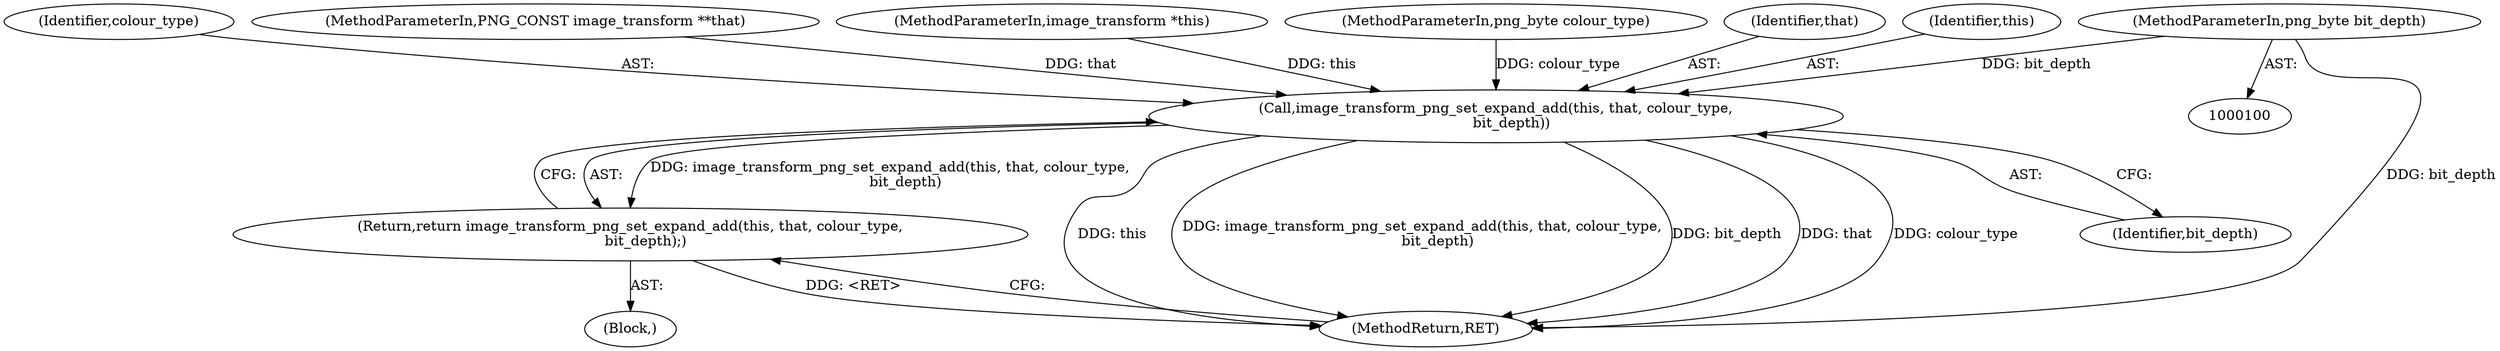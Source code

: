 digraph "1_Android_9d4853418ab2f754c2b63e091c29c5529b8b86ca_64@del" {
"1000104" [label="(MethodParameterIn,png_byte bit_depth)"];
"1000107" [label="(Call,image_transform_png_set_expand_add(this, that, colour_type,\n       bit_depth))"];
"1000106" [label="(Return,return image_transform_png_set_expand_add(this, that, colour_type,\n       bit_depth);)"];
"1000112" [label="(MethodReturn,RET)"];
"1000110" [label="(Identifier,colour_type)"];
"1000106" [label="(Return,return image_transform_png_set_expand_add(this, that, colour_type,\n       bit_depth);)"];
"1000107" [label="(Call,image_transform_png_set_expand_add(this, that, colour_type,\n       bit_depth))"];
"1000104" [label="(MethodParameterIn,png_byte bit_depth)"];
"1000105" [label="(Block,)"];
"1000102" [label="(MethodParameterIn,PNG_CONST image_transform **that)"];
"1000111" [label="(Identifier,bit_depth)"];
"1000101" [label="(MethodParameterIn,image_transform *this)"];
"1000103" [label="(MethodParameterIn,png_byte colour_type)"];
"1000109" [label="(Identifier,that)"];
"1000108" [label="(Identifier,this)"];
"1000104" -> "1000100"  [label="AST: "];
"1000104" -> "1000112"  [label="DDG: bit_depth"];
"1000104" -> "1000107"  [label="DDG: bit_depth"];
"1000107" -> "1000106"  [label="AST: "];
"1000107" -> "1000111"  [label="CFG: "];
"1000108" -> "1000107"  [label="AST: "];
"1000109" -> "1000107"  [label="AST: "];
"1000110" -> "1000107"  [label="AST: "];
"1000111" -> "1000107"  [label="AST: "];
"1000106" -> "1000107"  [label="CFG: "];
"1000107" -> "1000112"  [label="DDG: this"];
"1000107" -> "1000112"  [label="DDG: image_transform_png_set_expand_add(this, that, colour_type,\n       bit_depth)"];
"1000107" -> "1000112"  [label="DDG: bit_depth"];
"1000107" -> "1000112"  [label="DDG: that"];
"1000107" -> "1000112"  [label="DDG: colour_type"];
"1000107" -> "1000106"  [label="DDG: image_transform_png_set_expand_add(this, that, colour_type,\n       bit_depth)"];
"1000101" -> "1000107"  [label="DDG: this"];
"1000102" -> "1000107"  [label="DDG: that"];
"1000103" -> "1000107"  [label="DDG: colour_type"];
"1000106" -> "1000105"  [label="AST: "];
"1000112" -> "1000106"  [label="CFG: "];
"1000106" -> "1000112"  [label="DDG: <RET>"];
}
